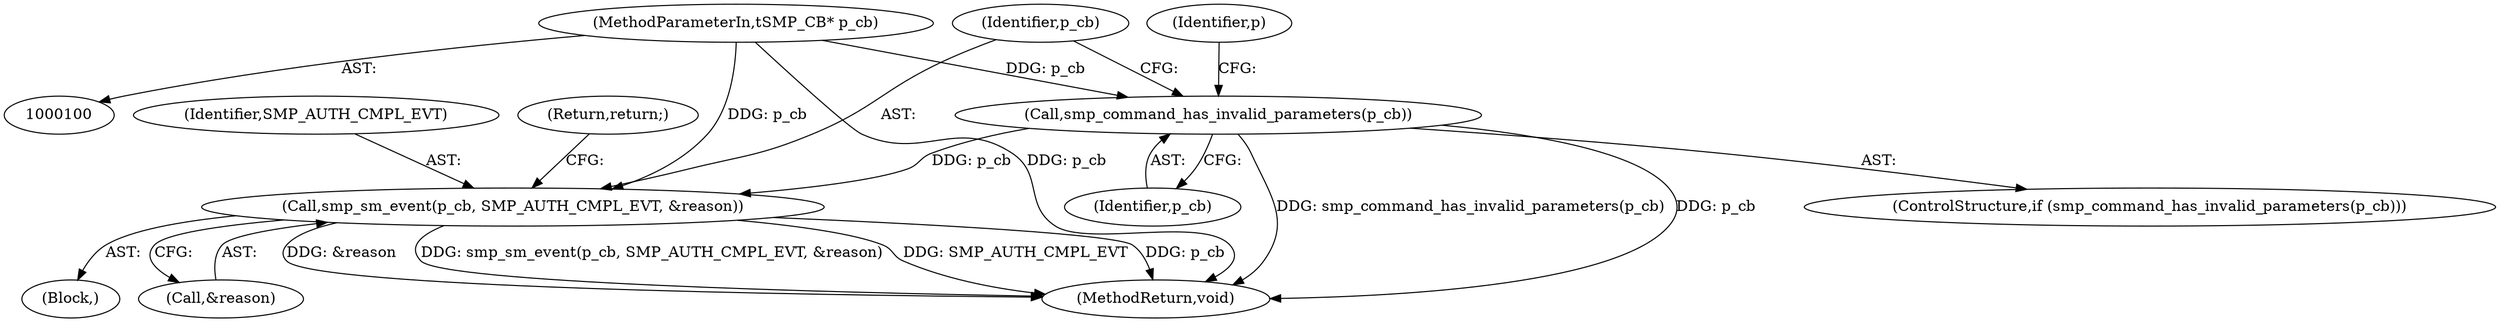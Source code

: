 digraph "0_Android_e8bbf5b0889790cf8616f4004867f0ff656f0551@pointer" {
"1000129" [label="(Call,smp_sm_event(p_cb, SMP_AUTH_CMPL_EVT, &reason))"];
"1000126" [label="(Call,smp_command_has_invalid_parameters(p_cb))"];
"1000101" [label="(MethodParameterIn,tSMP_CB* p_cb)"];
"1000127" [label="(Identifier,p_cb)"];
"1000129" [label="(Call,smp_sm_event(p_cb, SMP_AUTH_CMPL_EVT, &reason))"];
"1000157" [label="(MethodReturn,void)"];
"1000134" [label="(Return,return;)"];
"1000101" [label="(MethodParameterIn,tSMP_CB* p_cb)"];
"1000130" [label="(Identifier,p_cb)"];
"1000128" [label="(Block,)"];
"1000126" [label="(Call,smp_command_has_invalid_parameters(p_cb))"];
"1000125" [label="(ControlStructure,if (smp_command_has_invalid_parameters(p_cb)))"];
"1000132" [label="(Call,&reason)"];
"1000131" [label="(Identifier,SMP_AUTH_CMPL_EVT)"];
"1000137" [label="(Identifier,p)"];
"1000129" -> "1000128"  [label="AST: "];
"1000129" -> "1000132"  [label="CFG: "];
"1000130" -> "1000129"  [label="AST: "];
"1000131" -> "1000129"  [label="AST: "];
"1000132" -> "1000129"  [label="AST: "];
"1000134" -> "1000129"  [label="CFG: "];
"1000129" -> "1000157"  [label="DDG: p_cb"];
"1000129" -> "1000157"  [label="DDG: &reason"];
"1000129" -> "1000157"  [label="DDG: smp_sm_event(p_cb, SMP_AUTH_CMPL_EVT, &reason)"];
"1000129" -> "1000157"  [label="DDG: SMP_AUTH_CMPL_EVT"];
"1000126" -> "1000129"  [label="DDG: p_cb"];
"1000101" -> "1000129"  [label="DDG: p_cb"];
"1000126" -> "1000125"  [label="AST: "];
"1000126" -> "1000127"  [label="CFG: "];
"1000127" -> "1000126"  [label="AST: "];
"1000130" -> "1000126"  [label="CFG: "];
"1000137" -> "1000126"  [label="CFG: "];
"1000126" -> "1000157"  [label="DDG: smp_command_has_invalid_parameters(p_cb)"];
"1000126" -> "1000157"  [label="DDG: p_cb"];
"1000101" -> "1000126"  [label="DDG: p_cb"];
"1000101" -> "1000100"  [label="AST: "];
"1000101" -> "1000157"  [label="DDG: p_cb"];
}
